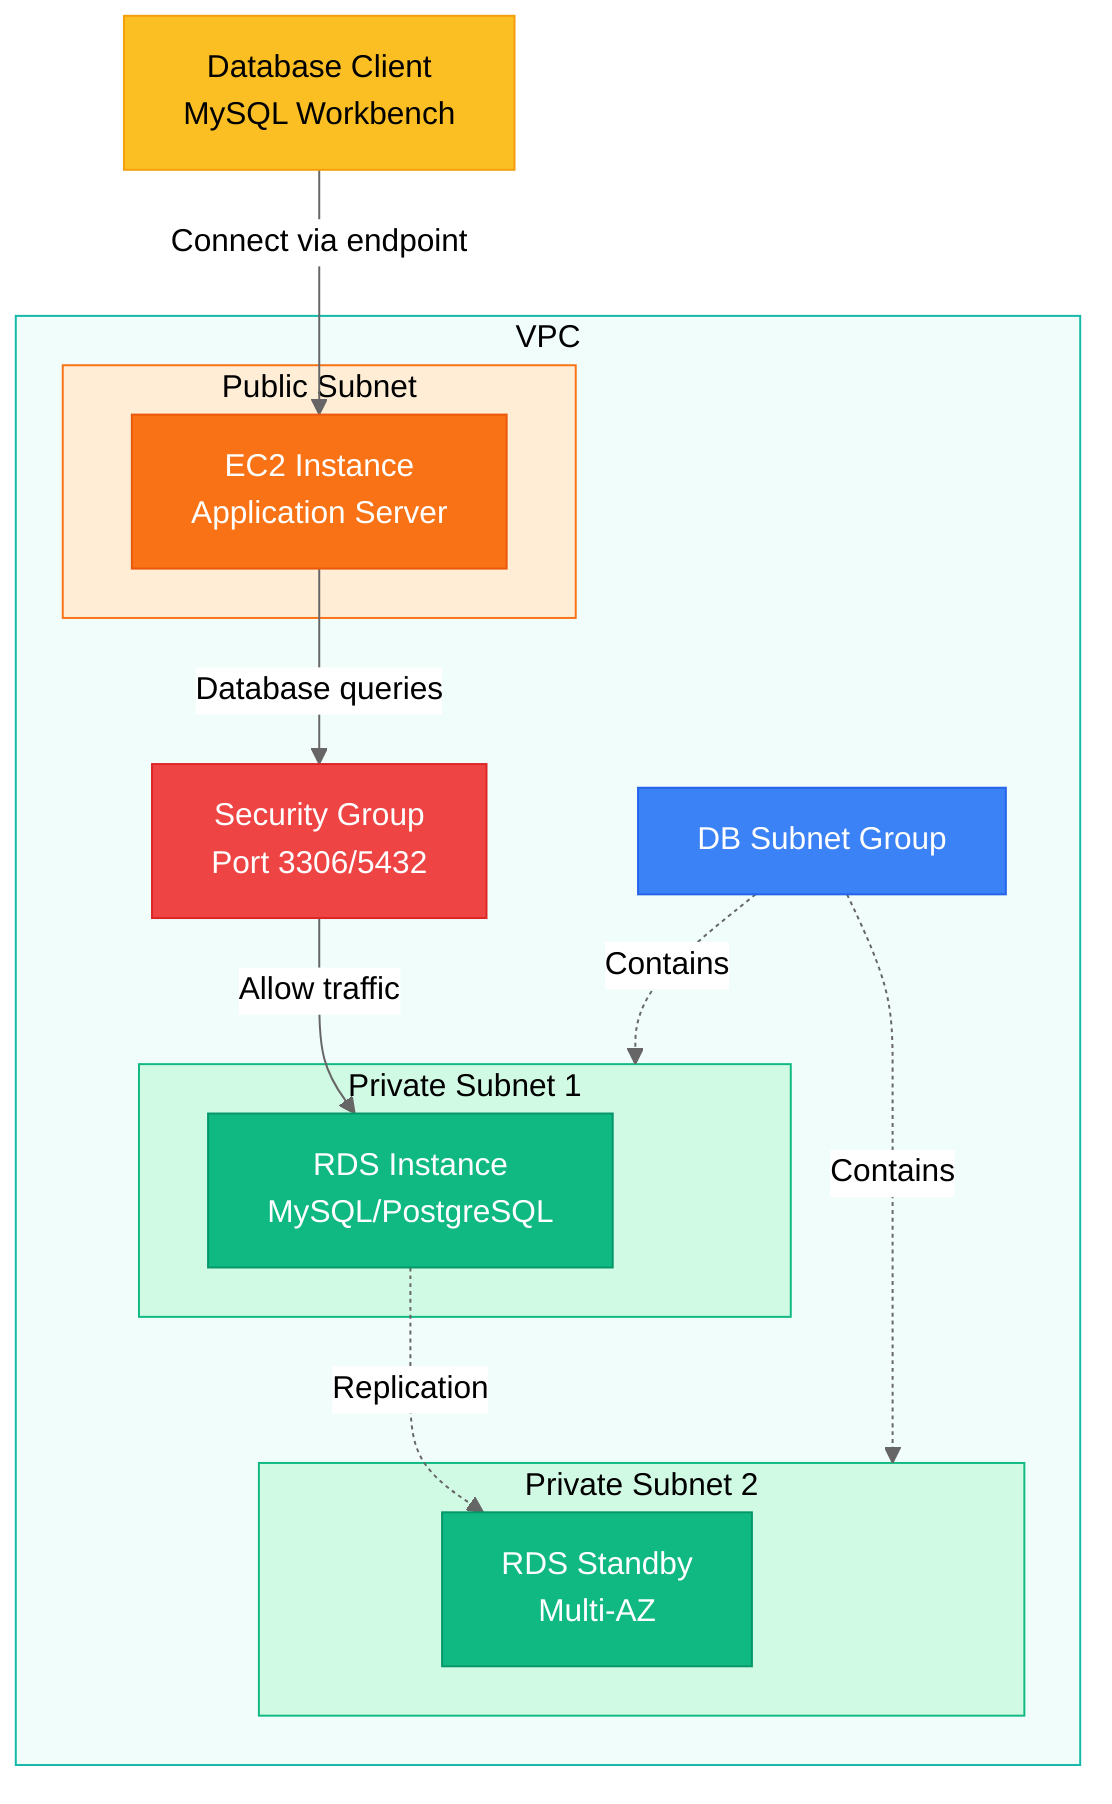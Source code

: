 %%{init: {'theme':'base', 'themeVariables': { 'primaryColor':'#fff','primaryTextColor':'#000','primaryBorderColor':'#10B981','lineColor':'#666'}}}%%
flowchart TB
    subgraph VPC["VPC"]
        subgraph PublicSubnet["Public Subnet"]
            A[EC2 Instance<br/>Application Server]
        end
        
        subgraph PrivateSubnet1["Private Subnet 1<br/>AZ-1"]
            B[RDS Instance<br/>MySQL/PostgreSQL]
        end
        
        subgraph PrivateSubnet2["Private Subnet 2<br/>AZ-2"]
            C[RDS Standby<br/>Multi-AZ]
        end
        
        D[DB Subnet Group]
        E[Security Group<br/>Port 3306/5432]
    end
    
    F[Database Client<br/>MySQL Workbench] -->|"Connect via endpoint"| A
    A -->|"Database queries"| E
    E -->|"Allow traffic"| B
    D -.->|"Contains"| PrivateSubnet1
    D -.->|"Contains"| PrivateSubnet2
    B -.->|"Replication"| C
    
    style A fill:#F97316,stroke:#EA580C,color:#fff
    style B fill:#10B981,stroke:#059669,color:#fff
    style C fill:#10B981,stroke:#059669,color:#fff
    style D fill:#3B82F6,stroke:#2563EB,color:#fff
    style E fill:#EF4444,stroke:#DC2626,color:#fff
    style F fill:#FBBF24,stroke:#F59E0B,color:#000
    style PublicSubnet fill:#FFEDD5,stroke:#F97316
    style PrivateSubnet1 fill:#D1FAE5,stroke:#10B981
    style PrivateSubnet2 fill:#D1FAE5,stroke:#10B981
    style VPC fill:#F0FDFA,stroke:#14B8A6